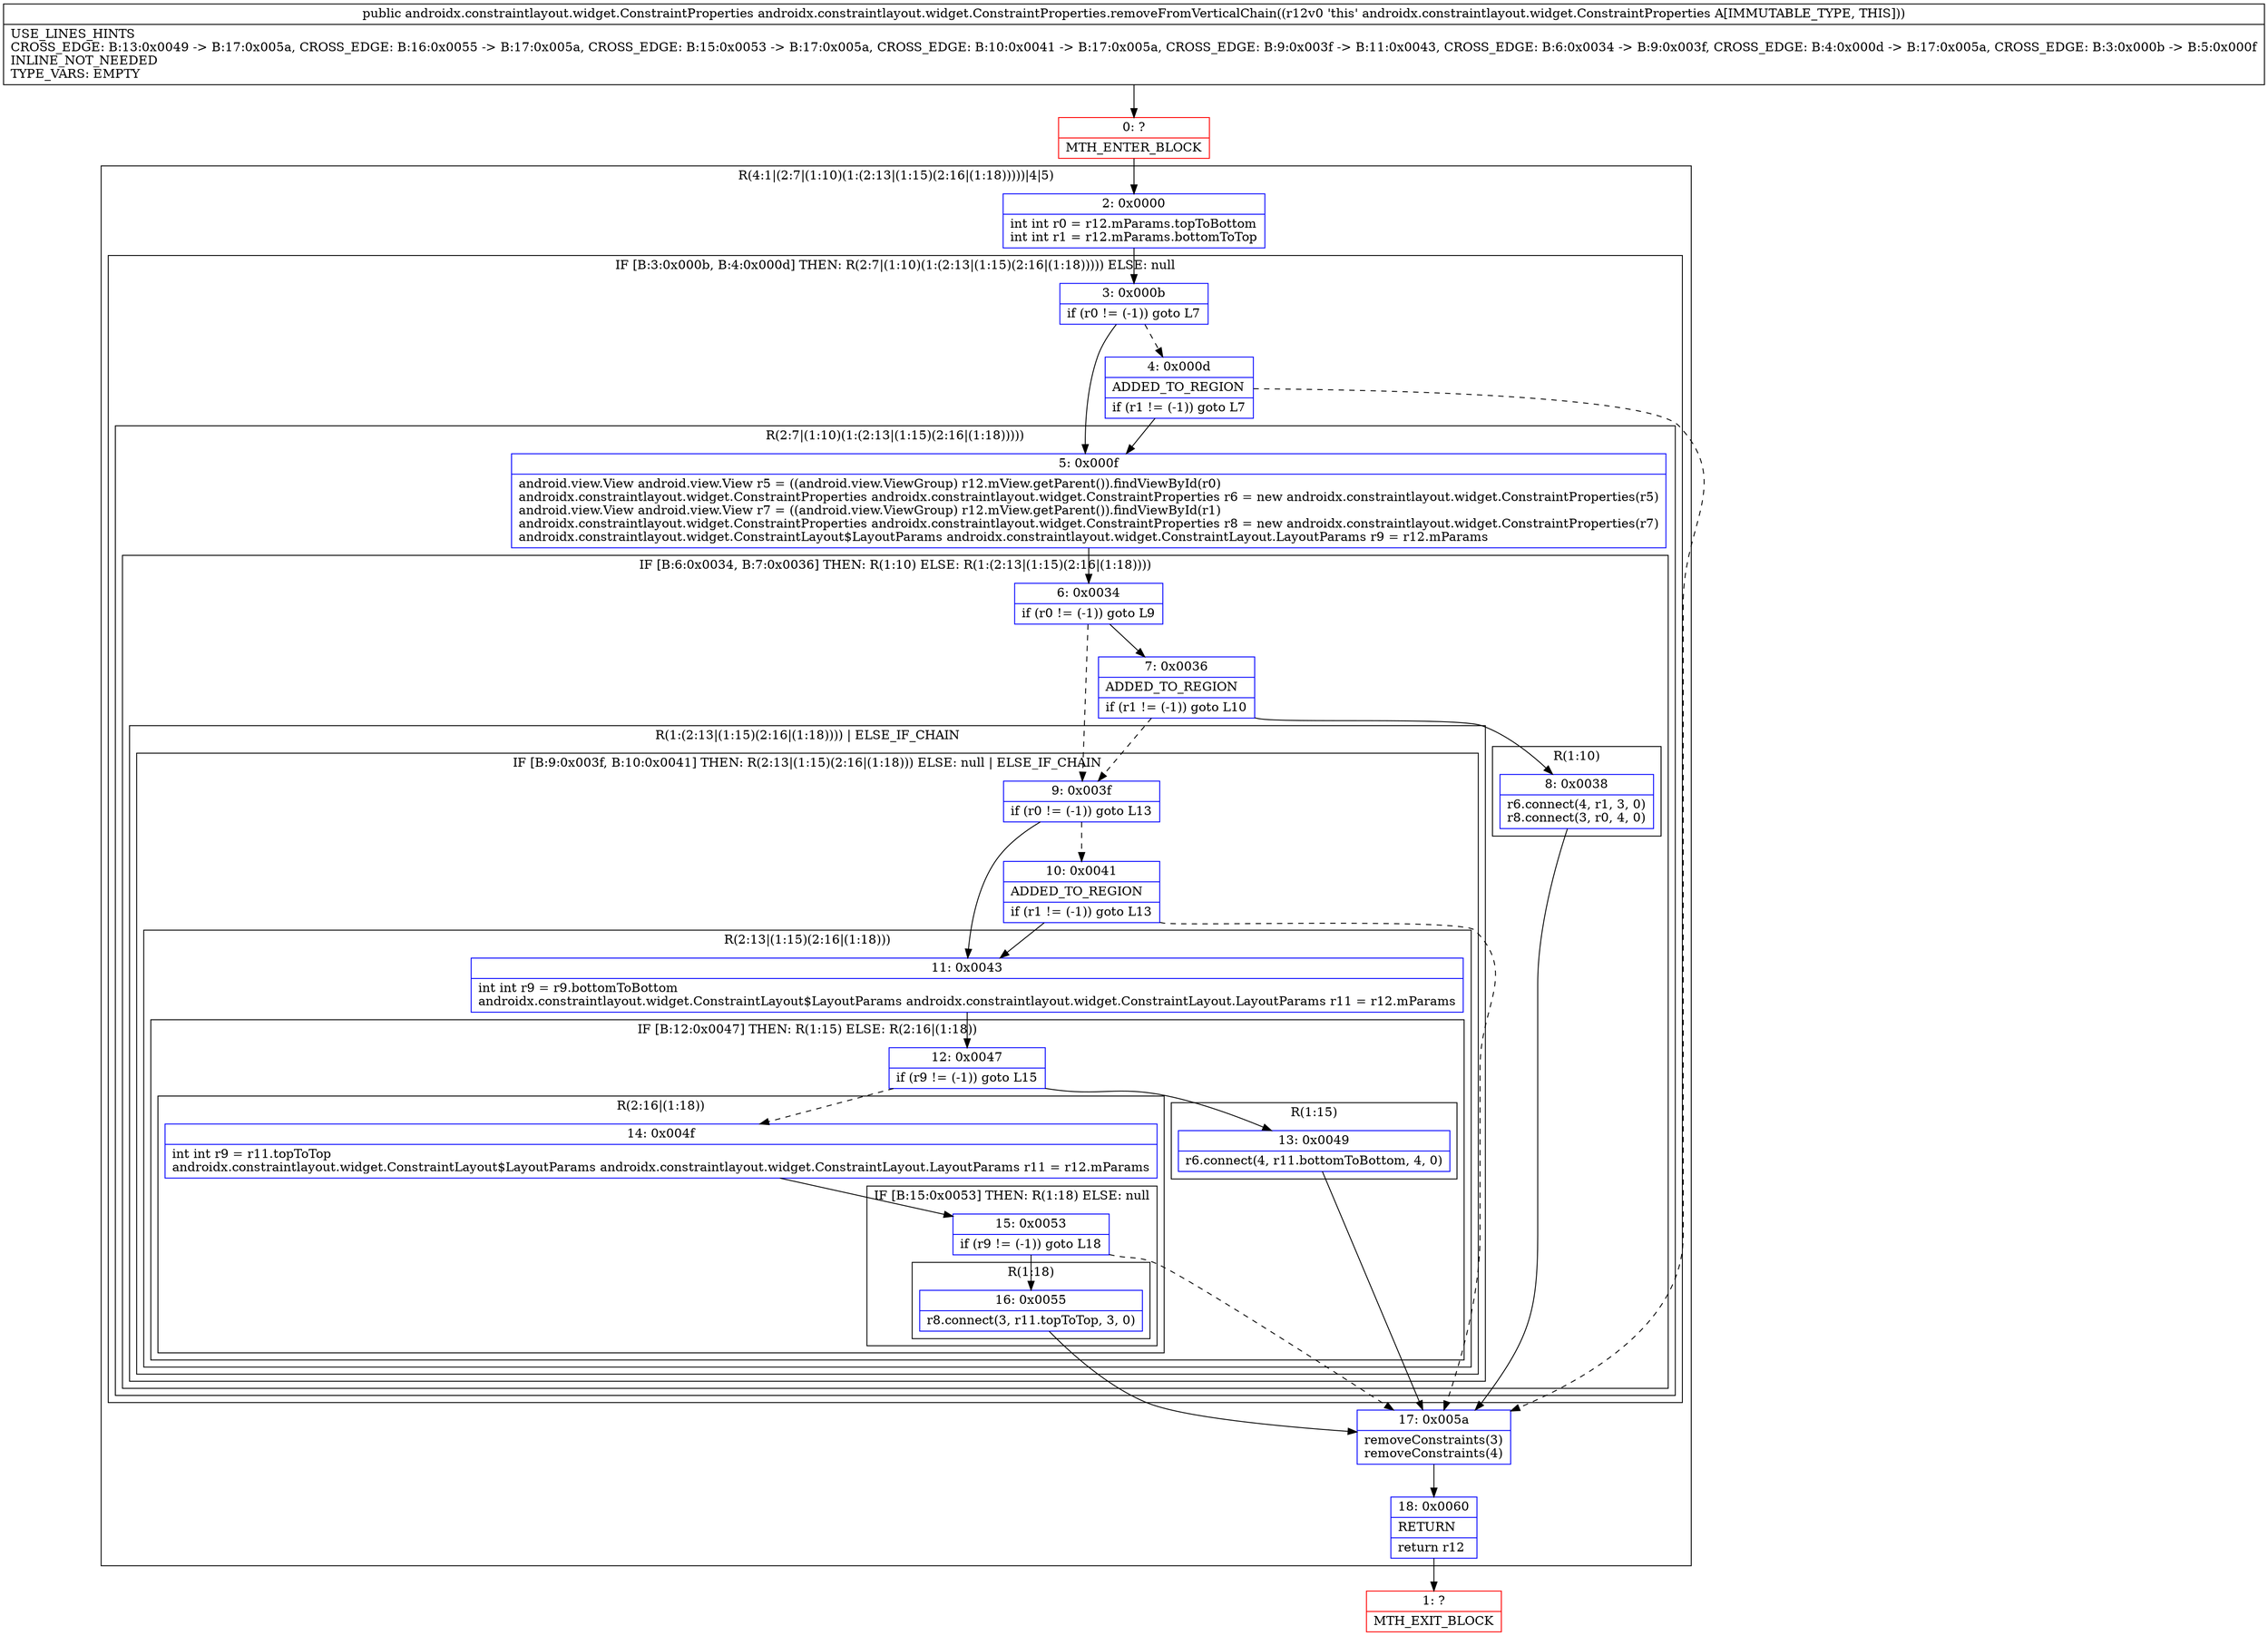 digraph "CFG forandroidx.constraintlayout.widget.ConstraintProperties.removeFromVerticalChain()Landroidx\/constraintlayout\/widget\/ConstraintProperties;" {
subgraph cluster_Region_886456019 {
label = "R(4:1|(2:7|(1:10)(1:(2:13|(1:15)(2:16|(1:18)))))|4|5)";
node [shape=record,color=blue];
Node_2 [shape=record,label="{2\:\ 0x0000|int int r0 = r12.mParams.topToBottom\lint int r1 = r12.mParams.bottomToTop\l}"];
subgraph cluster_IfRegion_1275493705 {
label = "IF [B:3:0x000b, B:4:0x000d] THEN: R(2:7|(1:10)(1:(2:13|(1:15)(2:16|(1:18))))) ELSE: null";
node [shape=record,color=blue];
Node_3 [shape=record,label="{3\:\ 0x000b|if (r0 != (\-1)) goto L7\l}"];
Node_4 [shape=record,label="{4\:\ 0x000d|ADDED_TO_REGION\l|if (r1 != (\-1)) goto L7\l}"];
subgraph cluster_Region_1479914975 {
label = "R(2:7|(1:10)(1:(2:13|(1:15)(2:16|(1:18)))))";
node [shape=record,color=blue];
Node_5 [shape=record,label="{5\:\ 0x000f|android.view.View android.view.View r5 = ((android.view.ViewGroup) r12.mView.getParent()).findViewById(r0)\landroidx.constraintlayout.widget.ConstraintProperties androidx.constraintlayout.widget.ConstraintProperties r6 = new androidx.constraintlayout.widget.ConstraintProperties(r5)\landroid.view.View android.view.View r7 = ((android.view.ViewGroup) r12.mView.getParent()).findViewById(r1)\landroidx.constraintlayout.widget.ConstraintProperties androidx.constraintlayout.widget.ConstraintProperties r8 = new androidx.constraintlayout.widget.ConstraintProperties(r7)\landroidx.constraintlayout.widget.ConstraintLayout$LayoutParams androidx.constraintlayout.widget.ConstraintLayout.LayoutParams r9 = r12.mParams\l}"];
subgraph cluster_IfRegion_1226461926 {
label = "IF [B:6:0x0034, B:7:0x0036] THEN: R(1:10) ELSE: R(1:(2:13|(1:15)(2:16|(1:18))))";
node [shape=record,color=blue];
Node_6 [shape=record,label="{6\:\ 0x0034|if (r0 != (\-1)) goto L9\l}"];
Node_7 [shape=record,label="{7\:\ 0x0036|ADDED_TO_REGION\l|if (r1 != (\-1)) goto L10\l}"];
subgraph cluster_Region_1287638448 {
label = "R(1:10)";
node [shape=record,color=blue];
Node_8 [shape=record,label="{8\:\ 0x0038|r6.connect(4, r1, 3, 0)\lr8.connect(3, r0, 4, 0)\l}"];
}
subgraph cluster_Region_2130051180 {
label = "R(1:(2:13|(1:15)(2:16|(1:18)))) | ELSE_IF_CHAIN\l";
node [shape=record,color=blue];
subgraph cluster_IfRegion_866917723 {
label = "IF [B:9:0x003f, B:10:0x0041] THEN: R(2:13|(1:15)(2:16|(1:18))) ELSE: null | ELSE_IF_CHAIN\l";
node [shape=record,color=blue];
Node_9 [shape=record,label="{9\:\ 0x003f|if (r0 != (\-1)) goto L13\l}"];
Node_10 [shape=record,label="{10\:\ 0x0041|ADDED_TO_REGION\l|if (r1 != (\-1)) goto L13\l}"];
subgraph cluster_Region_1874112183 {
label = "R(2:13|(1:15)(2:16|(1:18)))";
node [shape=record,color=blue];
Node_11 [shape=record,label="{11\:\ 0x0043|int int r9 = r9.bottomToBottom\landroidx.constraintlayout.widget.ConstraintLayout$LayoutParams androidx.constraintlayout.widget.ConstraintLayout.LayoutParams r11 = r12.mParams\l}"];
subgraph cluster_IfRegion_1008804063 {
label = "IF [B:12:0x0047] THEN: R(1:15) ELSE: R(2:16|(1:18))";
node [shape=record,color=blue];
Node_12 [shape=record,label="{12\:\ 0x0047|if (r9 != (\-1)) goto L15\l}"];
subgraph cluster_Region_1178787260 {
label = "R(1:15)";
node [shape=record,color=blue];
Node_13 [shape=record,label="{13\:\ 0x0049|r6.connect(4, r11.bottomToBottom, 4, 0)\l}"];
}
subgraph cluster_Region_1818142170 {
label = "R(2:16|(1:18))";
node [shape=record,color=blue];
Node_14 [shape=record,label="{14\:\ 0x004f|int int r9 = r11.topToTop\landroidx.constraintlayout.widget.ConstraintLayout$LayoutParams androidx.constraintlayout.widget.ConstraintLayout.LayoutParams r11 = r12.mParams\l}"];
subgraph cluster_IfRegion_279019787 {
label = "IF [B:15:0x0053] THEN: R(1:18) ELSE: null";
node [shape=record,color=blue];
Node_15 [shape=record,label="{15\:\ 0x0053|if (r9 != (\-1)) goto L18\l}"];
subgraph cluster_Region_1574185712 {
label = "R(1:18)";
node [shape=record,color=blue];
Node_16 [shape=record,label="{16\:\ 0x0055|r8.connect(3, r11.topToTop, 3, 0)\l}"];
}
}
}
}
}
}
}
}
}
}
Node_17 [shape=record,label="{17\:\ 0x005a|removeConstraints(3)\lremoveConstraints(4)\l}"];
Node_18 [shape=record,label="{18\:\ 0x0060|RETURN\l|return r12\l}"];
}
Node_0 [shape=record,color=red,label="{0\:\ ?|MTH_ENTER_BLOCK\l}"];
Node_1 [shape=record,color=red,label="{1\:\ ?|MTH_EXIT_BLOCK\l}"];
MethodNode[shape=record,label="{public androidx.constraintlayout.widget.ConstraintProperties androidx.constraintlayout.widget.ConstraintProperties.removeFromVerticalChain((r12v0 'this' androidx.constraintlayout.widget.ConstraintProperties A[IMMUTABLE_TYPE, THIS]))  | USE_LINES_HINTS\lCROSS_EDGE: B:13:0x0049 \-\> B:17:0x005a, CROSS_EDGE: B:16:0x0055 \-\> B:17:0x005a, CROSS_EDGE: B:15:0x0053 \-\> B:17:0x005a, CROSS_EDGE: B:10:0x0041 \-\> B:17:0x005a, CROSS_EDGE: B:9:0x003f \-\> B:11:0x0043, CROSS_EDGE: B:6:0x0034 \-\> B:9:0x003f, CROSS_EDGE: B:4:0x000d \-\> B:17:0x005a, CROSS_EDGE: B:3:0x000b \-\> B:5:0x000f\lINLINE_NOT_NEEDED\lTYPE_VARS: EMPTY\l}"];
MethodNode -> Node_0;Node_2 -> Node_3;
Node_3 -> Node_4[style=dashed];
Node_3 -> Node_5;
Node_4 -> Node_5;
Node_4 -> Node_17[style=dashed];
Node_5 -> Node_6;
Node_6 -> Node_7;
Node_6 -> Node_9[style=dashed];
Node_7 -> Node_8;
Node_7 -> Node_9[style=dashed];
Node_8 -> Node_17;
Node_9 -> Node_10[style=dashed];
Node_9 -> Node_11;
Node_10 -> Node_11;
Node_10 -> Node_17[style=dashed];
Node_11 -> Node_12;
Node_12 -> Node_13;
Node_12 -> Node_14[style=dashed];
Node_13 -> Node_17;
Node_14 -> Node_15;
Node_15 -> Node_16;
Node_15 -> Node_17[style=dashed];
Node_16 -> Node_17;
Node_17 -> Node_18;
Node_18 -> Node_1;
Node_0 -> Node_2;
}

